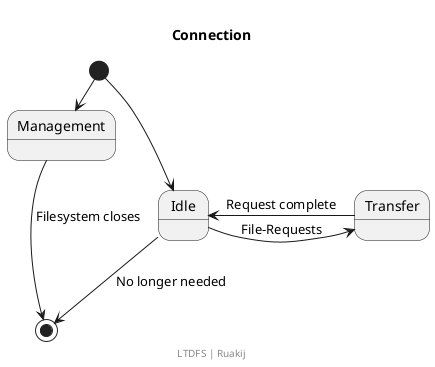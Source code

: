 @startuml
footer "LTDFS | Ruakij"

header ""
title "Connection"

state Idle
state Management
state Transfer

[*] -> Management : First connection
Management -> [*] : Filesystem closes
[*] --> Idle
Idle -> Transfer : File-Requests
Transfer -> Idle : Request complete
Idle --> [*] : No longer needed


@enduml